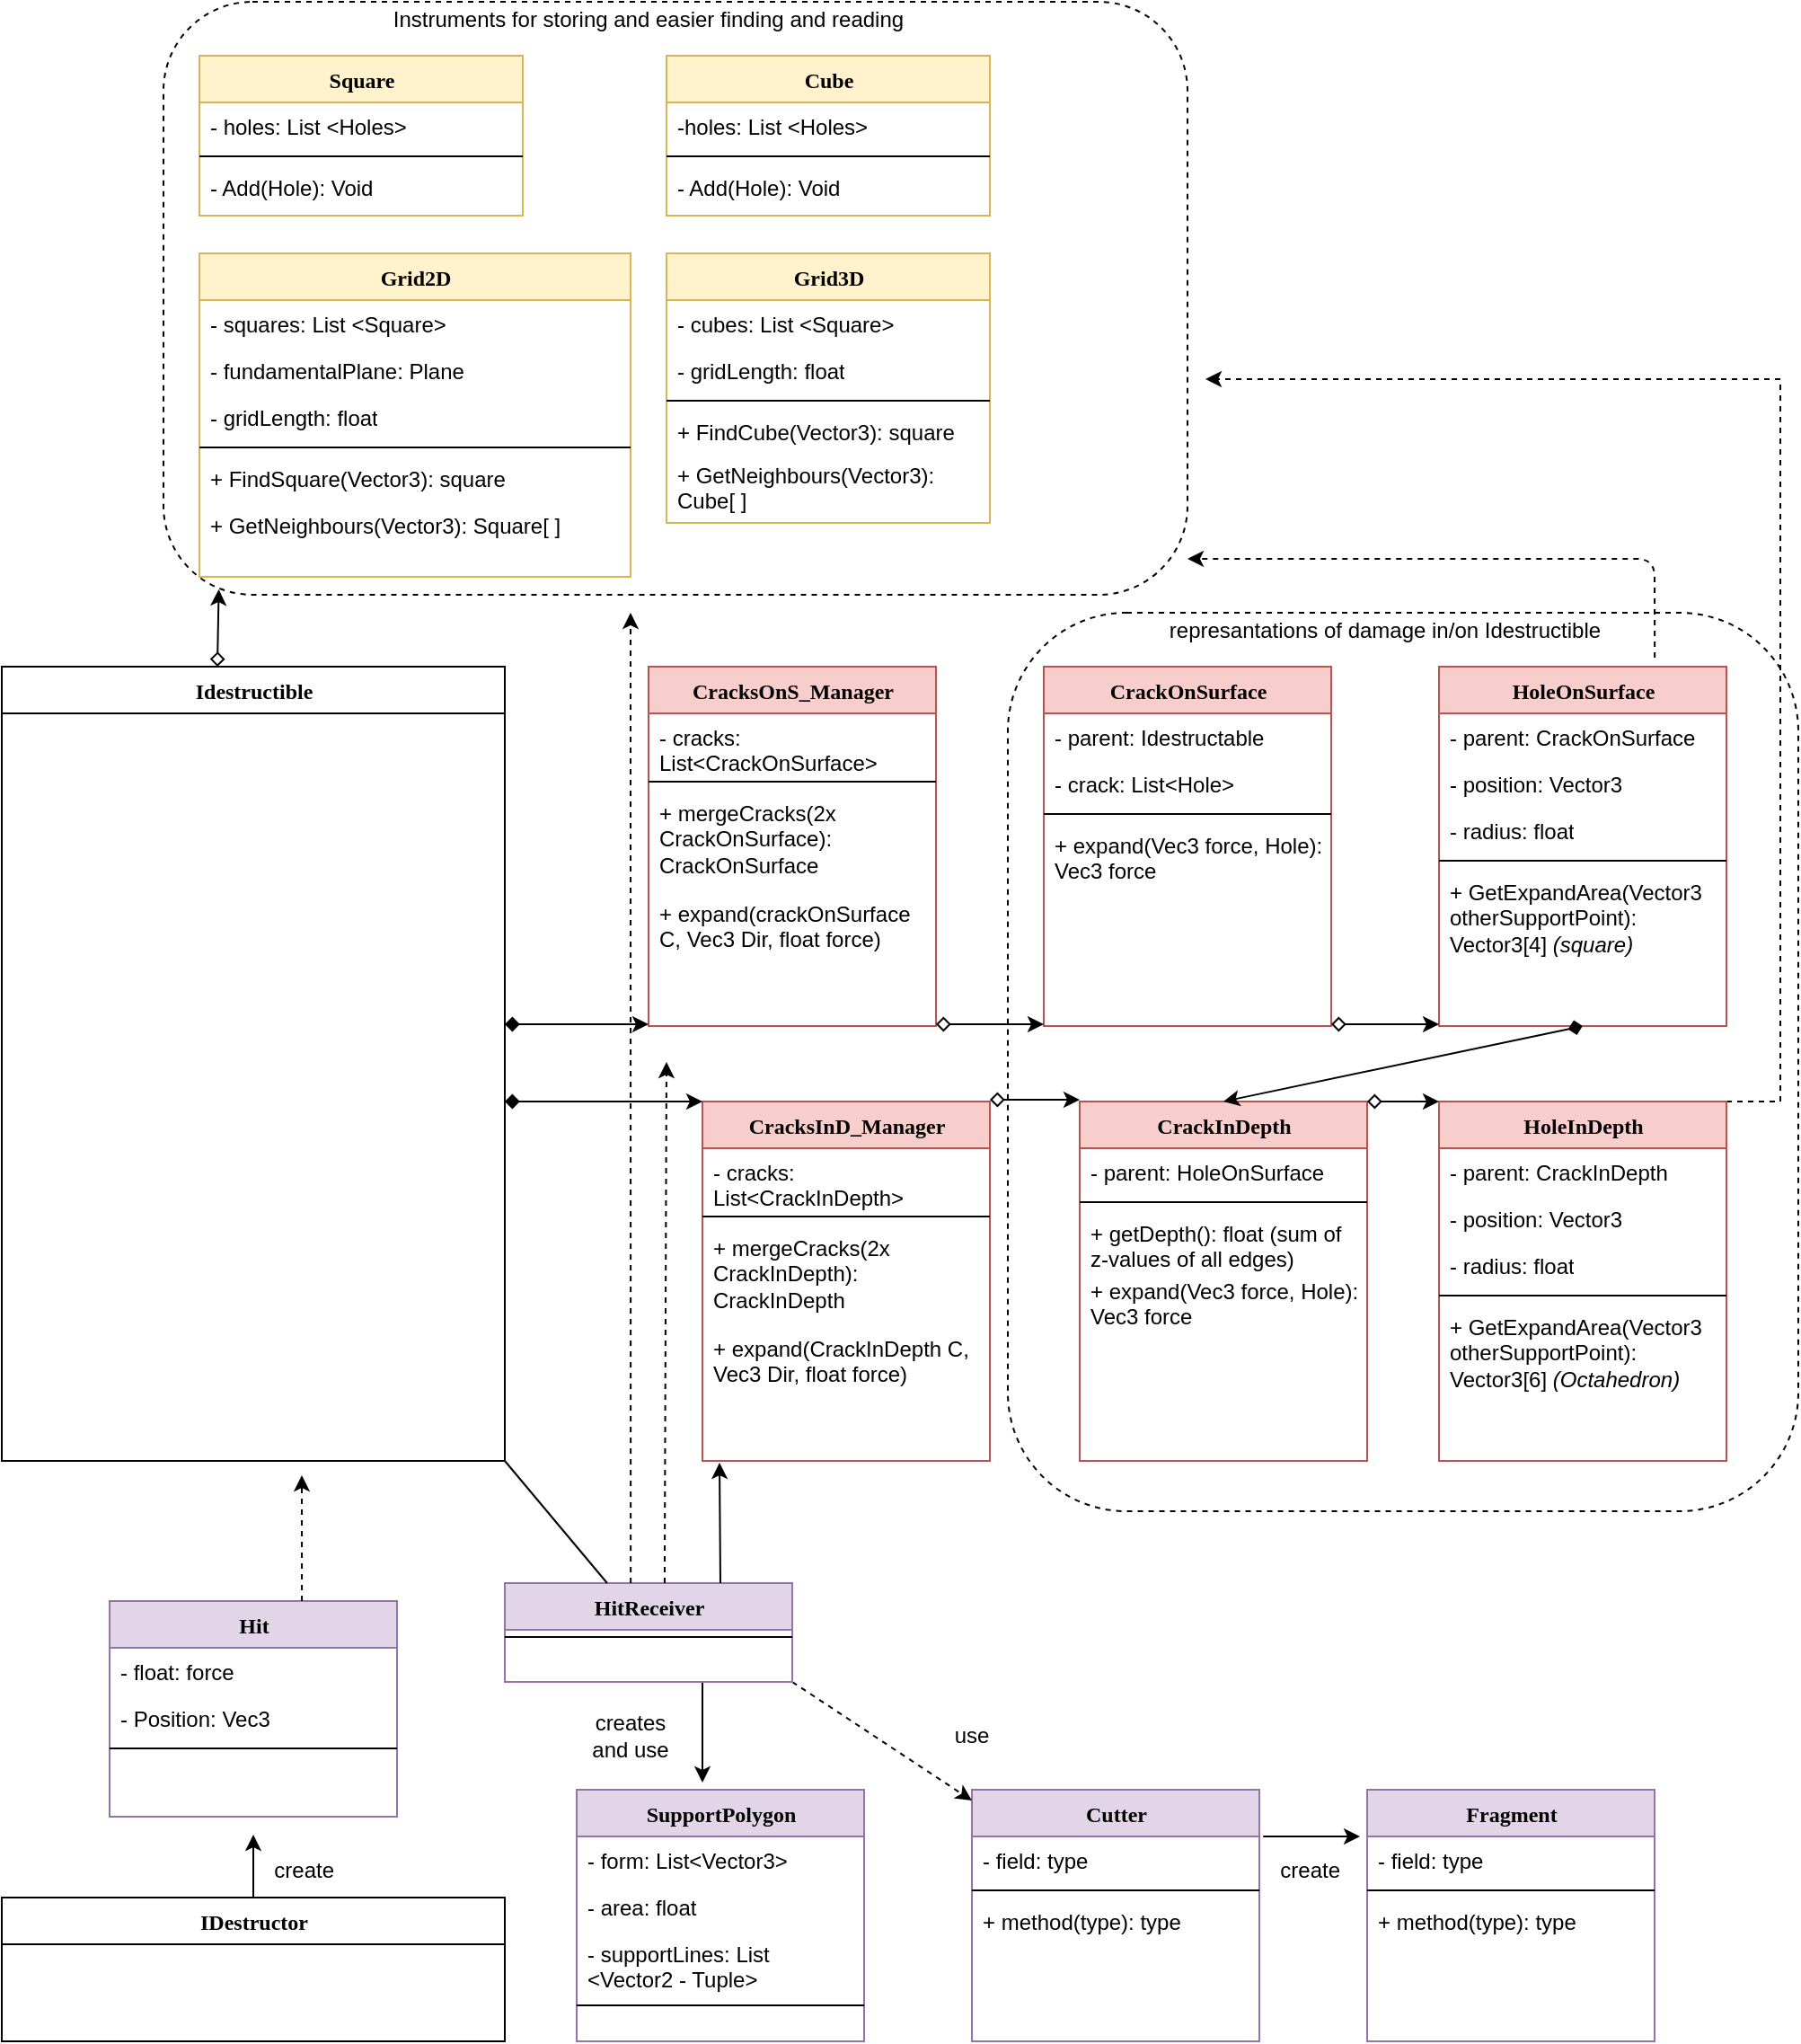 <mxfile version="14.6.13" type="device"><diagram name="Page-1" id="9f46799a-70d6-7492-0946-bef42562c5a5"><mxGraphModel dx="1422" dy="1672" grid="1" gridSize="10" guides="1" tooltips="1" connect="1" arrows="1" fold="1" page="1" pageScale="1" pageWidth="1100" pageHeight="850" background="#ffffff" math="0" shadow="0"><root><mxCell id="0"/><mxCell id="1" parent="0"/><mxCell id="78961159f06e98e8-17" value="Idestructible" style="swimlane;html=1;fontStyle=1;align=center;verticalAlign=top;childLayout=stackLayout;horizontal=1;startSize=26;horizontalStack=0;resizeParent=1;resizeLast=0;collapsible=1;marginBottom=0;swimlaneFillColor=#ffffff;rounded=0;shadow=0;comic=0;labelBackgroundColor=none;strokeWidth=1;fillColor=none;fontFamily=Verdana;fontSize=12" parent="1" vertex="1"><mxGeometry x="80" y="120" width="280" height="442" as="geometry"/></mxCell><mxCell id="78961159f06e98e8-30" value="CrackOnSurface" style="swimlane;html=1;fontStyle=1;align=center;verticalAlign=top;childLayout=stackLayout;horizontal=1;startSize=26;horizontalStack=0;resizeParent=1;resizeLast=0;collapsible=1;marginBottom=0;swimlaneFillColor=#ffffff;rounded=0;shadow=0;comic=0;labelBackgroundColor=none;strokeWidth=1;fillColor=#f8cecc;fontFamily=Verdana;fontSize=12;strokeColor=#b85450;" parent="1" vertex="1"><mxGeometry x="660" y="120" width="160" height="200" as="geometry"/></mxCell><mxCell id="78961159f06e98e8-31" value="- parent: Idestructable" style="text;html=1;strokeColor=none;fillColor=none;align=left;verticalAlign=top;spacingLeft=4;spacingRight=4;whiteSpace=wrap;overflow=hidden;rotatable=0;points=[[0,0.5],[1,0.5]];portConstraint=eastwest;" parent="78961159f06e98e8-30" vertex="1"><mxGeometry y="26" width="160" height="26" as="geometry"/></mxCell><mxCell id="78961159f06e98e8-32" value="- crack: List&amp;lt;Hole&amp;gt;" style="text;html=1;strokeColor=none;fillColor=none;align=left;verticalAlign=top;spacingLeft=4;spacingRight=4;whiteSpace=wrap;overflow=hidden;rotatable=0;points=[[0,0.5],[1,0.5]];portConstraint=eastwest;" parent="78961159f06e98e8-30" vertex="1"><mxGeometry y="52" width="160" height="26" as="geometry"/></mxCell><mxCell id="78961159f06e98e8-38" value="" style="line;html=1;strokeWidth=1;fillColor=none;align=left;verticalAlign=middle;spacingTop=-1;spacingLeft=3;spacingRight=3;rotatable=0;labelPosition=right;points=[];portConstraint=eastwest;" parent="78961159f06e98e8-30" vertex="1"><mxGeometry y="78" width="160" height="8" as="geometry"/></mxCell><mxCell id="78961159f06e98e8-39" value="&lt;div&gt;+ expand(Vec3 force, Hole): &lt;br&gt;&lt;/div&gt;&lt;div&gt;Vec3 force&lt;/div&gt;" style="text;html=1;strokeColor=none;fillColor=none;align=left;verticalAlign=top;spacingLeft=4;spacingRight=4;whiteSpace=wrap;overflow=hidden;rotatable=0;points=[[0,0.5],[1,0.5]];portConstraint=eastwest;" parent="78961159f06e98e8-30" vertex="1"><mxGeometry y="86" width="160" height="40" as="geometry"/></mxCell><mxCell id="78961159f06e98e8-43" value="HoleOnSurface" style="swimlane;html=1;fontStyle=1;align=center;verticalAlign=top;childLayout=stackLayout;horizontal=1;startSize=26;horizontalStack=0;resizeParent=1;resizeLast=0;collapsible=1;marginBottom=0;swimlaneFillColor=#ffffff;rounded=0;shadow=0;comic=0;labelBackgroundColor=none;strokeWidth=1;fillColor=#f8cecc;fontFamily=Verdana;fontSize=12;strokeColor=#b85450;" parent="1" vertex="1"><mxGeometry x="880" y="120" width="160" height="200" as="geometry"/></mxCell><mxCell id="oGWuJyomSNoIkDx-UlUw-8" value="- parent: CrackOnSurface" style="text;html=1;strokeColor=none;fillColor=none;align=left;verticalAlign=top;spacingLeft=4;spacingRight=4;whiteSpace=wrap;overflow=hidden;rotatable=0;points=[[0,0.5],[1,0.5]];portConstraint=eastwest;" parent="78961159f06e98e8-43" vertex="1"><mxGeometry y="26" width="160" height="26" as="geometry"/></mxCell><mxCell id="78961159f06e98e8-49" value="- position: Vector3" style="text;html=1;strokeColor=none;fillColor=none;align=left;verticalAlign=top;spacingLeft=4;spacingRight=4;whiteSpace=wrap;overflow=hidden;rotatable=0;points=[[0,0.5],[1,0.5]];portConstraint=eastwest;" parent="78961159f06e98e8-43" vertex="1"><mxGeometry y="52" width="160" height="26" as="geometry"/></mxCell><mxCell id="78961159f06e98e8-50" value="- radius: float" style="text;html=1;strokeColor=none;fillColor=none;align=left;verticalAlign=top;spacingLeft=4;spacingRight=4;whiteSpace=wrap;overflow=hidden;rotatable=0;points=[[0,0.5],[1,0.5]];portConstraint=eastwest;" parent="78961159f06e98e8-43" vertex="1"><mxGeometry y="78" width="160" height="26" as="geometry"/></mxCell><mxCell id="78961159f06e98e8-51" value="" style="line;html=1;strokeWidth=1;fillColor=none;align=left;verticalAlign=middle;spacingTop=-1;spacingLeft=3;spacingRight=3;rotatable=0;labelPosition=right;points=[];portConstraint=eastwest;" parent="78961159f06e98e8-43" vertex="1"><mxGeometry y="104" width="160" height="8" as="geometry"/></mxCell><mxCell id="78961159f06e98e8-52" value="+ GetExpandArea(Vector3 otherSupportPoint): Vector3[4] &lt;i&gt;(square)&lt;/i&gt;" style="text;html=1;strokeColor=none;fillColor=none;align=left;verticalAlign=top;spacingLeft=4;spacingRight=4;whiteSpace=wrap;overflow=hidden;rotatable=0;points=[[0,0.5],[1,0.5]];portConstraint=eastwest;" parent="78961159f06e98e8-43" vertex="1"><mxGeometry y="112" width="160" height="52" as="geometry"/></mxCell><mxCell id="78961159f06e98e8-56" value="IDestructor" style="swimlane;html=1;fontStyle=1;align=center;verticalAlign=top;childLayout=stackLayout;horizontal=1;startSize=26;horizontalStack=0;resizeParent=1;resizeLast=0;collapsible=1;marginBottom=0;swimlaneFillColor=#ffffff;rounded=0;shadow=0;comic=0;labelBackgroundColor=none;strokeWidth=1;fillColor=none;fontFamily=Verdana;fontSize=12" parent="1" vertex="1"><mxGeometry x="80" y="805" width="280" height="80" as="geometry"/></mxCell><mxCell id="78961159f06e98e8-69" value="CrackInDepth" style="swimlane;html=1;fontStyle=1;align=center;verticalAlign=top;childLayout=stackLayout;horizontal=1;startSize=26;horizontalStack=0;resizeParent=1;resizeLast=0;collapsible=1;marginBottom=0;swimlaneFillColor=#ffffff;rounded=0;shadow=0;comic=0;labelBackgroundColor=none;strokeWidth=1;fillColor=#f8cecc;fontFamily=Verdana;fontSize=12;strokeColor=#b85450;" parent="1" vertex="1"><mxGeometry x="680" y="362" width="160" height="200" as="geometry"/></mxCell><mxCell id="78961159f06e98e8-70" value="- parent: HoleOnSurface" style="text;html=1;strokeColor=none;fillColor=none;align=left;verticalAlign=top;spacingLeft=4;spacingRight=4;whiteSpace=wrap;overflow=hidden;rotatable=0;points=[[0,0.5],[1,0.5]];portConstraint=eastwest;" parent="78961159f06e98e8-69" vertex="1"><mxGeometry y="26" width="160" height="26" as="geometry"/></mxCell><mxCell id="78961159f06e98e8-77" value="" style="line;html=1;strokeWidth=1;fillColor=none;align=left;verticalAlign=middle;spacingTop=-1;spacingLeft=3;spacingRight=3;rotatable=0;labelPosition=right;points=[];portConstraint=eastwest;" parent="78961159f06e98e8-69" vertex="1"><mxGeometry y="52" width="160" height="8" as="geometry"/></mxCell><mxCell id="gMckMc0thLm8B-puKEMD-16" value="+ getDepth(): float (sum of z-values of all edges)" style="text;html=1;strokeColor=none;fillColor=none;align=left;verticalAlign=top;spacingLeft=4;spacingRight=4;whiteSpace=wrap;overflow=hidden;rotatable=0;points=[[0,0.5],[1,0.5]];portConstraint=eastwest;" parent="78961159f06e98e8-69" vertex="1"><mxGeometry y="60" width="160" height="32" as="geometry"/></mxCell><mxCell id="aGcs-ARHDsuznuBugYj_-4" value="&lt;div&gt;+ expand(Vec3 force, Hole): &lt;br&gt;&lt;/div&gt;&lt;div&gt;Vec3 force&lt;/div&gt;" style="text;html=1;strokeColor=none;fillColor=none;align=left;verticalAlign=top;spacingLeft=4;spacingRight=4;whiteSpace=wrap;overflow=hidden;rotatable=0;points=[[0,0.5],[1,0.5]];portConstraint=eastwest;" vertex="1" parent="78961159f06e98e8-69"><mxGeometry y="92" width="160" height="40" as="geometry"/></mxCell><mxCell id="78961159f06e98e8-82" value="Square" style="swimlane;html=1;fontStyle=1;align=center;verticalAlign=top;childLayout=stackLayout;horizontal=1;startSize=26;horizontalStack=0;resizeParent=1;resizeLast=0;collapsible=1;marginBottom=0;swimlaneFillColor=#ffffff;rounded=0;shadow=0;comic=0;labelBackgroundColor=none;strokeWidth=1;fillColor=#fff2cc;fontFamily=Verdana;fontSize=12;strokeColor=#d6b656;" parent="1" vertex="1"><mxGeometry x="190" y="-220" width="180" height="89" as="geometry"/></mxCell><mxCell id="78961159f06e98e8-83" value="- holes: List &amp;lt;Holes&amp;gt;" style="text;html=1;strokeColor=none;fillColor=none;align=left;verticalAlign=top;spacingLeft=4;spacingRight=4;whiteSpace=wrap;overflow=hidden;rotatable=0;points=[[0,0.5],[1,0.5]];portConstraint=eastwest;" parent="78961159f06e98e8-82" vertex="1"><mxGeometry y="26" width="180" height="26" as="geometry"/></mxCell><mxCell id="78961159f06e98e8-90" value="" style="line;html=1;strokeWidth=1;fillColor=none;align=left;verticalAlign=middle;spacingTop=-1;spacingLeft=3;spacingRight=3;rotatable=0;labelPosition=right;points=[];portConstraint=eastwest;" parent="78961159f06e98e8-82" vertex="1"><mxGeometry y="52" width="180" height="8" as="geometry"/></mxCell><mxCell id="78961159f06e98e8-91" value="- Add(Hole): Void" style="text;html=1;strokeColor=none;fillColor=none;align=left;verticalAlign=top;spacingLeft=4;spacingRight=4;whiteSpace=wrap;overflow=hidden;rotatable=0;points=[[0,0.5],[1,0.5]];portConstraint=eastwest;" parent="78961159f06e98e8-82" vertex="1"><mxGeometry y="60" width="180" height="26" as="geometry"/></mxCell><mxCell id="78961159f06e98e8-108" value="Fragment " style="swimlane;html=1;fontStyle=1;align=center;verticalAlign=top;childLayout=stackLayout;horizontal=1;startSize=26;horizontalStack=0;resizeParent=1;resizeLast=0;collapsible=1;marginBottom=0;swimlaneFillColor=#ffffff;rounded=0;shadow=0;comic=0;labelBackgroundColor=none;strokeWidth=1;fillColor=#e1d5e7;fontFamily=Verdana;fontSize=12;strokeColor=#9673a6;" parent="1" vertex="1"><mxGeometry x="840" y="745" width="160" height="140" as="geometry"/></mxCell><mxCell id="78961159f06e98e8-109" value="- field: type" style="text;html=1;strokeColor=none;fillColor=none;align=left;verticalAlign=top;spacingLeft=4;spacingRight=4;whiteSpace=wrap;overflow=hidden;rotatable=0;points=[[0,0.5],[1,0.5]];portConstraint=eastwest;" parent="78961159f06e98e8-108" vertex="1"><mxGeometry y="26" width="160" height="26" as="geometry"/></mxCell><mxCell id="78961159f06e98e8-116" value="" style="line;html=1;strokeWidth=1;fillColor=none;align=left;verticalAlign=middle;spacingTop=-1;spacingLeft=3;spacingRight=3;rotatable=0;labelPosition=right;points=[];portConstraint=eastwest;" parent="78961159f06e98e8-108" vertex="1"><mxGeometry y="52" width="160" height="8" as="geometry"/></mxCell><mxCell id="FCiS4-uJsRQWY3Actarr-7" value="+ method(type): type" style="text;html=1;strokeColor=none;fillColor=none;align=left;verticalAlign=top;spacingLeft=4;spacingRight=4;whiteSpace=wrap;overflow=hidden;rotatable=0;points=[[0,0.5],[1,0.5]];portConstraint=eastwest;" parent="78961159f06e98e8-108" vertex="1"><mxGeometry y="60" width="160" height="26" as="geometry"/></mxCell><mxCell id="oGWuJyomSNoIkDx-UlUw-17" value="Cutter" style="swimlane;html=1;fontStyle=1;align=center;verticalAlign=top;childLayout=stackLayout;horizontal=1;startSize=26;horizontalStack=0;resizeParent=1;resizeLast=0;collapsible=1;marginBottom=0;swimlaneFillColor=#ffffff;rounded=0;shadow=0;comic=0;labelBackgroundColor=none;strokeWidth=1;fillColor=#e1d5e7;fontFamily=Verdana;fontSize=12;strokeColor=#9673a6;" parent="1" vertex="1"><mxGeometry x="620" y="745" width="160" height="140" as="geometry"/></mxCell><mxCell id="oGWuJyomSNoIkDx-UlUw-18" value="- field: type" style="text;html=1;strokeColor=none;fillColor=none;align=left;verticalAlign=top;spacingLeft=4;spacingRight=4;whiteSpace=wrap;overflow=hidden;rotatable=0;points=[[0,0.5],[1,0.5]];portConstraint=eastwest;" parent="oGWuJyomSNoIkDx-UlUw-17" vertex="1"><mxGeometry y="26" width="160" height="26" as="geometry"/></mxCell><mxCell id="oGWuJyomSNoIkDx-UlUw-25" value="" style="line;html=1;strokeWidth=1;fillColor=none;align=left;verticalAlign=middle;spacingTop=-1;spacingLeft=3;spacingRight=3;rotatable=0;labelPosition=right;points=[];portConstraint=eastwest;" parent="oGWuJyomSNoIkDx-UlUw-17" vertex="1"><mxGeometry y="52" width="160" height="8" as="geometry"/></mxCell><mxCell id="oGWuJyomSNoIkDx-UlUw-26" value="+ method(type): type" style="text;html=1;strokeColor=none;fillColor=none;align=left;verticalAlign=top;spacingLeft=4;spacingRight=4;whiteSpace=wrap;overflow=hidden;rotatable=0;points=[[0,0.5],[1,0.5]];portConstraint=eastwest;" parent="oGWuJyomSNoIkDx-UlUw-17" vertex="1"><mxGeometry y="60" width="160" height="26" as="geometry"/></mxCell><mxCell id="oGWuJyomSNoIkDx-UlUw-28" value="CracksInD_Manager" style="swimlane;html=1;fontStyle=1;align=center;verticalAlign=top;childLayout=stackLayout;horizontal=1;startSize=26;horizontalStack=0;resizeParent=1;resizeLast=0;collapsible=1;marginBottom=0;swimlaneFillColor=#ffffff;rounded=0;shadow=0;comic=0;labelBackgroundColor=none;strokeWidth=1;fillColor=#f8cecc;fontFamily=Verdana;fontSize=12;strokeColor=#b85450;" parent="1" vertex="1"><mxGeometry x="470" y="362" width="160" height="200" as="geometry"/></mxCell><mxCell id="FCiS4-uJsRQWY3Actarr-3" value="- cracks: List&amp;lt;CrackInDepth&amp;gt;" style="text;html=1;strokeColor=none;fillColor=none;align=left;verticalAlign=top;spacingLeft=4;spacingRight=4;whiteSpace=wrap;overflow=hidden;rotatable=0;points=[[0,0.5],[1,0.5]];portConstraint=eastwest;" parent="oGWuJyomSNoIkDx-UlUw-28" vertex="1"><mxGeometry y="26" width="160" height="34" as="geometry"/></mxCell><mxCell id="oGWuJyomSNoIkDx-UlUw-36" value="" style="line;html=1;strokeWidth=1;fillColor=none;align=left;verticalAlign=middle;spacingTop=-1;spacingLeft=3;spacingRight=3;rotatable=0;labelPosition=right;points=[];portConstraint=eastwest;" parent="oGWuJyomSNoIkDx-UlUw-28" vertex="1"><mxGeometry y="60" width="160" height="8" as="geometry"/></mxCell><mxCell id="FCiS4-uJsRQWY3Actarr-4" value="+ mergeCracks(2x CrackInDepth): CrackInDepth" style="text;html=1;strokeColor=none;fillColor=none;align=left;verticalAlign=top;spacingLeft=4;spacingRight=4;whiteSpace=wrap;overflow=hidden;rotatable=0;points=[[0,0.5],[1,0.5]];portConstraint=eastwest;" parent="oGWuJyomSNoIkDx-UlUw-28" vertex="1"><mxGeometry y="68" width="160" height="56" as="geometry"/></mxCell><mxCell id="aGcs-ARHDsuznuBugYj_-2" value="+ expand(CrackInDepth C, Vec3 Dir, float force)" style="text;html=1;strokeColor=none;fillColor=none;align=left;verticalAlign=top;spacingLeft=4;spacingRight=4;whiteSpace=wrap;overflow=hidden;rotatable=0;points=[[0,0.5],[1,0.5]];portConstraint=eastwest;" vertex="1" parent="oGWuJyomSNoIkDx-UlUw-28"><mxGeometry y="124" width="160" height="56" as="geometry"/></mxCell><mxCell id="oGWuJyomSNoIkDx-UlUw-43" value="Grid2D" style="swimlane;html=1;fontStyle=1;align=center;verticalAlign=top;childLayout=stackLayout;horizontal=1;startSize=26;horizontalStack=0;resizeParent=1;resizeLast=0;collapsible=1;marginBottom=0;swimlaneFillColor=#ffffff;rounded=0;shadow=0;comic=0;labelBackgroundColor=none;strokeWidth=1;fillColor=#fff2cc;fontFamily=Verdana;fontSize=12;strokeColor=#d6b656;" parent="1" vertex="1"><mxGeometry x="190" y="-110" width="240" height="180" as="geometry"/></mxCell><mxCell id="oGWuJyomSNoIkDx-UlUw-44" value="- squares: List &amp;lt;Square&amp;gt;" style="text;html=1;strokeColor=none;fillColor=none;align=left;verticalAlign=top;spacingLeft=4;spacingRight=4;whiteSpace=wrap;overflow=hidden;rotatable=0;points=[[0,0.5],[1,0.5]];portConstraint=eastwest;" parent="oGWuJyomSNoIkDx-UlUw-43" vertex="1"><mxGeometry y="26" width="240" height="26" as="geometry"/></mxCell><mxCell id="oGWuJyomSNoIkDx-UlUw-45" value="&lt;div&gt;- fundamentalPlane:&amp;nbsp;Plane&lt;/div&gt;" style="text;html=1;strokeColor=none;fillColor=none;align=left;verticalAlign=top;spacingLeft=4;spacingRight=4;whiteSpace=wrap;overflow=hidden;rotatable=0;points=[[0,0.5],[1,0.5]];portConstraint=eastwest;" parent="oGWuJyomSNoIkDx-UlUw-43" vertex="1"><mxGeometry y="52" width="240" height="26" as="geometry"/></mxCell><mxCell id="oGWuJyomSNoIkDx-UlUw-77" value="&lt;div&gt;- gridLength: float&lt;br&gt;&lt;/div&gt;" style="text;html=1;strokeColor=none;fillColor=none;align=left;verticalAlign=top;spacingLeft=4;spacingRight=4;whiteSpace=wrap;overflow=hidden;rotatable=0;points=[[0,0.5],[1,0.5]];portConstraint=eastwest;" parent="oGWuJyomSNoIkDx-UlUw-43" vertex="1"><mxGeometry y="78" width="240" height="26" as="geometry"/></mxCell><mxCell id="oGWuJyomSNoIkDx-UlUw-51" value="" style="line;html=1;strokeWidth=1;fillColor=none;align=left;verticalAlign=middle;spacingTop=-1;spacingLeft=3;spacingRight=3;rotatable=0;labelPosition=right;points=[];portConstraint=eastwest;" parent="oGWuJyomSNoIkDx-UlUw-43" vertex="1"><mxGeometry y="104" width="240" height="8" as="geometry"/></mxCell><mxCell id="oGWuJyomSNoIkDx-UlUw-52" value="+ FindSquare(Vector3): square" style="text;html=1;strokeColor=none;fillColor=none;align=left;verticalAlign=top;spacingLeft=4;spacingRight=4;whiteSpace=wrap;overflow=hidden;rotatable=0;points=[[0,0.5],[1,0.5]];portConstraint=eastwest;" parent="oGWuJyomSNoIkDx-UlUw-43" vertex="1"><mxGeometry y="112" width="240" height="26" as="geometry"/></mxCell><mxCell id="oGWuJyomSNoIkDx-UlUw-88" value="+ GetNeighbours(Vector3): Square[ ]" style="text;html=1;strokeColor=none;fillColor=none;align=left;verticalAlign=top;spacingLeft=4;spacingRight=4;whiteSpace=wrap;overflow=hidden;rotatable=0;points=[[0,0.5],[1,0.5]];portConstraint=eastwest;" parent="oGWuJyomSNoIkDx-UlUw-43" vertex="1"><mxGeometry y="138" width="240" height="32" as="geometry"/></mxCell><mxCell id="oGWuJyomSNoIkDx-UlUw-54" value="CracksOnS_Manager" style="swimlane;html=1;fontStyle=1;align=center;verticalAlign=top;childLayout=stackLayout;horizontal=1;startSize=26;horizontalStack=0;resizeParent=1;resizeLast=0;collapsible=1;marginBottom=0;swimlaneFillColor=#ffffff;rounded=0;shadow=0;comic=0;labelBackgroundColor=none;strokeWidth=1;fillColor=#f8cecc;fontFamily=Verdana;fontSize=12;strokeColor=#b85450;" parent="1" vertex="1"><mxGeometry x="440" y="120" width="160" height="200" as="geometry"/></mxCell><mxCell id="oGWuJyomSNoIkDx-UlUw-55" value="- cracks: List&amp;lt;CrackOnSurface&amp;gt;" style="text;html=1;strokeColor=none;fillColor=none;align=left;verticalAlign=top;spacingLeft=4;spacingRight=4;whiteSpace=wrap;overflow=hidden;rotatable=0;points=[[0,0.5],[1,0.5]];portConstraint=eastwest;" parent="oGWuJyomSNoIkDx-UlUw-54" vertex="1"><mxGeometry y="26" width="160" height="34" as="geometry"/></mxCell><mxCell id="oGWuJyomSNoIkDx-UlUw-62" value="" style="line;html=1;strokeWidth=1;fillColor=none;align=left;verticalAlign=middle;spacingTop=-1;spacingLeft=3;spacingRight=3;rotatable=0;labelPosition=right;points=[];portConstraint=eastwest;" parent="oGWuJyomSNoIkDx-UlUw-54" vertex="1"><mxGeometry y="60" width="160" height="8" as="geometry"/></mxCell><mxCell id="oGWuJyomSNoIkDx-UlUw-63" value="+ mergeCracks(2x CrackOnSurface): CrackOnSurface" style="text;html=1;strokeColor=none;fillColor=none;align=left;verticalAlign=top;spacingLeft=4;spacingRight=4;whiteSpace=wrap;overflow=hidden;rotatable=0;points=[[0,0.5],[1,0.5]];portConstraint=eastwest;" parent="oGWuJyomSNoIkDx-UlUw-54" vertex="1"><mxGeometry y="68" width="160" height="56" as="geometry"/></mxCell><mxCell id="aGcs-ARHDsuznuBugYj_-3" value="+ expand(crackOnSurface C, Vec3 Dir, float force)" style="text;html=1;strokeColor=none;fillColor=none;align=left;verticalAlign=top;spacingLeft=4;spacingRight=4;whiteSpace=wrap;overflow=hidden;rotatable=0;points=[[0,0.5],[1,0.5]];portConstraint=eastwest;" vertex="1" parent="oGWuJyomSNoIkDx-UlUw-54"><mxGeometry y="124" width="160" height="56" as="geometry"/></mxCell><mxCell id="oGWuJyomSNoIkDx-UlUw-78" value="Cube" style="swimlane;html=1;fontStyle=1;align=center;verticalAlign=top;childLayout=stackLayout;horizontal=1;startSize=26;horizontalStack=0;resizeParent=1;resizeLast=0;collapsible=1;marginBottom=0;swimlaneFillColor=#ffffff;rounded=0;shadow=0;comic=0;labelBackgroundColor=none;strokeWidth=1;fillColor=#fff2cc;fontFamily=Verdana;fontSize=12;strokeColor=#d6b656;" parent="1" vertex="1"><mxGeometry x="450" y="-220" width="180" height="89" as="geometry"/></mxCell><mxCell id="oGWuJyomSNoIkDx-UlUw-79" value="-holes: List &amp;lt;Holes&amp;gt;" style="text;html=1;strokeColor=none;fillColor=none;align=left;verticalAlign=top;spacingLeft=4;spacingRight=4;whiteSpace=wrap;overflow=hidden;rotatable=0;points=[[0,0.5],[1,0.5]];portConstraint=eastwest;" parent="oGWuJyomSNoIkDx-UlUw-78" vertex="1"><mxGeometry y="26" width="180" height="26" as="geometry"/></mxCell><mxCell id="oGWuJyomSNoIkDx-UlUw-80" value="" style="line;html=1;strokeWidth=1;fillColor=none;align=left;verticalAlign=middle;spacingTop=-1;spacingLeft=3;spacingRight=3;rotatable=0;labelPosition=right;points=[];portConstraint=eastwest;" parent="oGWuJyomSNoIkDx-UlUw-78" vertex="1"><mxGeometry y="52" width="180" height="8" as="geometry"/></mxCell><mxCell id="oGWuJyomSNoIkDx-UlUw-81" value="- Add(Hole): Void" style="text;html=1;strokeColor=none;fillColor=none;align=left;verticalAlign=top;spacingLeft=4;spacingRight=4;whiteSpace=wrap;overflow=hidden;rotatable=0;points=[[0,0.5],[1,0.5]];portConstraint=eastwest;" parent="oGWuJyomSNoIkDx-UlUw-78" vertex="1"><mxGeometry y="60" width="180" height="26" as="geometry"/></mxCell><mxCell id="oGWuJyomSNoIkDx-UlUw-82" value="Grid3D" style="swimlane;html=1;fontStyle=1;align=center;verticalAlign=top;childLayout=stackLayout;horizontal=1;startSize=26;horizontalStack=0;resizeParent=1;resizeLast=0;collapsible=1;marginBottom=0;swimlaneFillColor=#ffffff;rounded=0;shadow=0;comic=0;labelBackgroundColor=none;strokeWidth=1;fillColor=#fff2cc;fontFamily=Verdana;fontSize=12;strokeColor=#d6b656;" parent="1" vertex="1"><mxGeometry x="450" y="-110" width="180" height="150" as="geometry"/></mxCell><mxCell id="oGWuJyomSNoIkDx-UlUw-83" value="- cubes: List &amp;lt;Square&amp;gt;" style="text;html=1;strokeColor=none;fillColor=none;align=left;verticalAlign=top;spacingLeft=4;spacingRight=4;whiteSpace=wrap;overflow=hidden;rotatable=0;points=[[0,0.5],[1,0.5]];portConstraint=eastwest;" parent="oGWuJyomSNoIkDx-UlUw-82" vertex="1"><mxGeometry y="26" width="180" height="26" as="geometry"/></mxCell><mxCell id="oGWuJyomSNoIkDx-UlUw-85" value="&lt;div&gt;- gridLength: float&lt;br&gt;&lt;/div&gt;" style="text;html=1;strokeColor=none;fillColor=none;align=left;verticalAlign=top;spacingLeft=4;spacingRight=4;whiteSpace=wrap;overflow=hidden;rotatable=0;points=[[0,0.5],[1,0.5]];portConstraint=eastwest;" parent="oGWuJyomSNoIkDx-UlUw-82" vertex="1"><mxGeometry y="52" width="180" height="26" as="geometry"/></mxCell><mxCell id="oGWuJyomSNoIkDx-UlUw-86" value="" style="line;html=1;strokeWidth=1;fillColor=none;align=left;verticalAlign=middle;spacingTop=-1;spacingLeft=3;spacingRight=3;rotatable=0;labelPosition=right;points=[];portConstraint=eastwest;" parent="oGWuJyomSNoIkDx-UlUw-82" vertex="1"><mxGeometry y="78" width="180" height="8" as="geometry"/></mxCell><mxCell id="oGWuJyomSNoIkDx-UlUw-87" value="+ FindCube(Vector3): square" style="text;html=1;strokeColor=none;fillColor=none;align=left;verticalAlign=top;spacingLeft=4;spacingRight=4;whiteSpace=wrap;overflow=hidden;rotatable=0;points=[[0,0.5],[1,0.5]];portConstraint=eastwest;" parent="oGWuJyomSNoIkDx-UlUw-82" vertex="1"><mxGeometry y="86" width="180" height="24" as="geometry"/></mxCell><mxCell id="oGWuJyomSNoIkDx-UlUw-89" value="+ GetNeighbours(Vector3): Cube[ ]" style="text;html=1;strokeColor=none;fillColor=none;align=left;verticalAlign=top;spacingLeft=4;spacingRight=4;whiteSpace=wrap;overflow=hidden;rotatable=0;points=[[0,0.5],[1,0.5]];portConstraint=eastwest;" parent="oGWuJyomSNoIkDx-UlUw-82" vertex="1"><mxGeometry y="110" width="180" height="40" as="geometry"/></mxCell><mxCell id="oGWuJyomSNoIkDx-UlUw-95" value="SupportPolygon" style="swimlane;html=1;fontStyle=1;align=center;verticalAlign=top;childLayout=stackLayout;horizontal=1;startSize=26;horizontalStack=0;resizeParent=1;resizeLast=0;collapsible=1;marginBottom=0;swimlaneFillColor=#ffffff;rounded=0;shadow=0;comic=0;labelBackgroundColor=none;strokeWidth=1;fillColor=#e1d5e7;fontFamily=Verdana;fontSize=12;strokeColor=#9673a6;" parent="1" vertex="1"><mxGeometry x="400" y="745" width="160" height="140" as="geometry"/></mxCell><mxCell id="oGWuJyomSNoIkDx-UlUw-96" value="- form: List&amp;lt;Vector3&amp;gt;" style="text;html=1;strokeColor=none;fillColor=none;align=left;verticalAlign=top;spacingLeft=4;spacingRight=4;whiteSpace=wrap;overflow=hidden;rotatable=0;points=[[0,0.5],[1,0.5]];portConstraint=eastwest;" parent="oGWuJyomSNoIkDx-UlUw-95" vertex="1"><mxGeometry y="26" width="160" height="26" as="geometry"/></mxCell><mxCell id="FCiS4-uJsRQWY3Actarr-1" value="- area: float" style="text;html=1;strokeColor=none;fillColor=none;align=left;verticalAlign=top;spacingLeft=4;spacingRight=4;whiteSpace=wrap;overflow=hidden;rotatable=0;points=[[0,0.5],[1,0.5]];portConstraint=eastwest;" parent="oGWuJyomSNoIkDx-UlUw-95" vertex="1"><mxGeometry y="52" width="160" height="26" as="geometry"/></mxCell><mxCell id="oGWuJyomSNoIkDx-UlUw-97" value="&lt;div&gt;- supportLines: List &amp;lt;Vector2 - Tuple&amp;gt;&lt;/div&gt;&lt;div&gt;&lt;br&gt;&lt;/div&gt;" style="text;html=1;strokeColor=none;fillColor=none;align=left;verticalAlign=top;spacingLeft=4;spacingRight=4;whiteSpace=wrap;overflow=hidden;rotatable=0;points=[[0,0.5],[1,0.5]];portConstraint=eastwest;" parent="oGWuJyomSNoIkDx-UlUw-95" vertex="1"><mxGeometry y="78" width="160" height="38" as="geometry"/></mxCell><mxCell id="oGWuJyomSNoIkDx-UlUw-98" value="" style="line;html=1;strokeWidth=1;fillColor=none;align=left;verticalAlign=middle;spacingTop=-1;spacingLeft=3;spacingRight=3;rotatable=0;labelPosition=right;points=[];portConstraint=eastwest;" parent="oGWuJyomSNoIkDx-UlUw-95" vertex="1"><mxGeometry y="116" width="160" height="8" as="geometry"/></mxCell><mxCell id="aGcs-ARHDsuznuBugYj_-47" style="edgeStyle=orthogonalEdgeStyle;rounded=0;orthogonalLoop=1;jettySize=auto;html=1;exitX=1;exitY=0;exitDx=0;exitDy=0;startArrow=none;startFill=0;dashed=1;" edge="1" parent="1" source="gMckMc0thLm8B-puKEMD-9"><mxGeometry relative="1" as="geometry"><mxPoint x="750" y="-40" as="targetPoint"/><Array as="points"><mxPoint x="1070" y="362"/><mxPoint x="1070" y="-40"/></Array></mxGeometry></mxCell><mxCell id="gMckMc0thLm8B-puKEMD-9" value="HoleInDepth" style="swimlane;html=1;fontStyle=1;align=center;verticalAlign=top;childLayout=stackLayout;horizontal=1;startSize=26;horizontalStack=0;resizeParent=1;resizeLast=0;collapsible=1;marginBottom=0;swimlaneFillColor=#ffffff;rounded=0;shadow=0;comic=0;labelBackgroundColor=none;strokeWidth=1;fillColor=#f8cecc;fontFamily=Verdana;fontSize=12;strokeColor=#b85450;" parent="1" vertex="1"><mxGeometry x="880" y="362" width="160" height="200" as="geometry"/></mxCell><mxCell id="gMckMc0thLm8B-puKEMD-10" value="- parent: CrackInDepth" style="text;html=1;strokeColor=none;fillColor=none;align=left;verticalAlign=top;spacingLeft=4;spacingRight=4;whiteSpace=wrap;overflow=hidden;rotatable=0;points=[[0,0.5],[1,0.5]];portConstraint=eastwest;" parent="gMckMc0thLm8B-puKEMD-9" vertex="1"><mxGeometry y="26" width="160" height="26" as="geometry"/></mxCell><mxCell id="gMckMc0thLm8B-puKEMD-12" value="- position: Vector3" style="text;html=1;strokeColor=none;fillColor=none;align=left;verticalAlign=top;spacingLeft=4;spacingRight=4;whiteSpace=wrap;overflow=hidden;rotatable=0;points=[[0,0.5],[1,0.5]];portConstraint=eastwest;" parent="gMckMc0thLm8B-puKEMD-9" vertex="1"><mxGeometry y="52" width="160" height="26" as="geometry"/></mxCell><mxCell id="gMckMc0thLm8B-puKEMD-13" value="- radius: float" style="text;html=1;strokeColor=none;fillColor=none;align=left;verticalAlign=top;spacingLeft=4;spacingRight=4;whiteSpace=wrap;overflow=hidden;rotatable=0;points=[[0,0.5],[1,0.5]];portConstraint=eastwest;" parent="gMckMc0thLm8B-puKEMD-9" vertex="1"><mxGeometry y="78" width="160" height="26" as="geometry"/></mxCell><mxCell id="gMckMc0thLm8B-puKEMD-14" value="" style="line;html=1;strokeWidth=1;fillColor=none;align=left;verticalAlign=middle;spacingTop=-1;spacingLeft=3;spacingRight=3;rotatable=0;labelPosition=right;points=[];portConstraint=eastwest;" parent="gMckMc0thLm8B-puKEMD-9" vertex="1"><mxGeometry y="104" width="160" height="8" as="geometry"/></mxCell><mxCell id="gMckMc0thLm8B-puKEMD-15" value="+ GetExpandArea(Vector3 otherSupportPoint): Vector3[6] &lt;i&gt;(Octahedron)&lt;/i&gt;" style="text;html=1;strokeColor=none;fillColor=none;align=left;verticalAlign=top;spacingLeft=4;spacingRight=4;whiteSpace=wrap;overflow=hidden;rotatable=0;points=[[0,0.5],[1,0.5]];portConstraint=eastwest;" parent="gMckMc0thLm8B-puKEMD-9" vertex="1"><mxGeometry y="112" width="160" height="52" as="geometry"/></mxCell><mxCell id="aGcs-ARHDsuznuBugYj_-5" value="Hit" style="swimlane;html=1;fontStyle=1;align=center;verticalAlign=top;childLayout=stackLayout;horizontal=1;startSize=26;horizontalStack=0;resizeParent=1;resizeLast=0;collapsible=1;marginBottom=0;swimlaneFillColor=#ffffff;rounded=0;shadow=0;comic=0;labelBackgroundColor=none;strokeWidth=1;fillColor=#e1d5e7;fontFamily=Verdana;fontSize=12;strokeColor=#9673a6;" vertex="1" parent="1"><mxGeometry x="140" y="640" width="160" height="120" as="geometry"/></mxCell><mxCell id="aGcs-ARHDsuznuBugYj_-6" value="- float: force" style="text;html=1;strokeColor=none;fillColor=none;align=left;verticalAlign=top;spacingLeft=4;spacingRight=4;whiteSpace=wrap;overflow=hidden;rotatable=0;points=[[0,0.5],[1,0.5]];portConstraint=eastwest;" vertex="1" parent="aGcs-ARHDsuznuBugYj_-5"><mxGeometry y="26" width="160" height="26" as="geometry"/></mxCell><mxCell id="aGcs-ARHDsuznuBugYj_-7" value="- Position: Vec3" style="text;html=1;strokeColor=none;fillColor=none;align=left;verticalAlign=top;spacingLeft=4;spacingRight=4;whiteSpace=wrap;overflow=hidden;rotatable=0;points=[[0,0.5],[1,0.5]];portConstraint=eastwest;" vertex="1" parent="aGcs-ARHDsuznuBugYj_-5"><mxGeometry y="52" width="160" height="26" as="geometry"/></mxCell><mxCell id="aGcs-ARHDsuznuBugYj_-9" value="" style="line;html=1;strokeWidth=1;fillColor=none;align=left;verticalAlign=middle;spacingTop=-1;spacingLeft=3;spacingRight=3;rotatable=0;labelPosition=right;points=[];portConstraint=eastwest;" vertex="1" parent="aGcs-ARHDsuznuBugYj_-5"><mxGeometry y="78" width="160" height="8" as="geometry"/></mxCell><mxCell id="aGcs-ARHDsuznuBugYj_-10" value="" style="endArrow=classic;html=1;exitX=0.5;exitY=0;exitDx=0;exitDy=0;" edge="1" parent="1" source="78961159f06e98e8-56"><mxGeometry width="50" height="50" relative="1" as="geometry"><mxPoint x="510" y="820" as="sourcePoint"/><mxPoint x="220" y="770" as="targetPoint"/></mxGeometry></mxCell><mxCell id="aGcs-ARHDsuznuBugYj_-11" value="create&amp;nbsp;" style="text;html=1;strokeColor=none;fillColor=none;align=center;verticalAlign=middle;whiteSpace=wrap;rounded=0;" vertex="1" parent="1"><mxGeometry x="230" y="780" width="40" height="20" as="geometry"/></mxCell><mxCell id="aGcs-ARHDsuznuBugYj_-12" value="" style="endArrow=classic;html=1;startArrow=diamond;startFill=1;entryX=0;entryY=0;entryDx=0;entryDy=0;" edge="1" parent="1" target="oGWuJyomSNoIkDx-UlUw-28"><mxGeometry width="50" height="50" relative="1" as="geometry"><mxPoint x="360" y="362" as="sourcePoint"/><mxPoint x="420" y="362" as="targetPoint"/></mxGeometry></mxCell><mxCell id="aGcs-ARHDsuznuBugYj_-13" value="" style="endArrow=classic;html=1;startArrow=diamond;startFill=1;" edge="1" parent="1"><mxGeometry width="50" height="50" relative="1" as="geometry"><mxPoint x="360" y="319" as="sourcePoint"/><mxPoint x="440" y="319" as="targetPoint"/></mxGeometry></mxCell><mxCell id="aGcs-ARHDsuznuBugYj_-15" value="" style="endArrow=classic;html=1;startArrow=diamond;startFill=0;" edge="1" parent="1"><mxGeometry width="50" height="50" relative="1" as="geometry"><mxPoint x="630" y="361" as="sourcePoint"/><mxPoint x="680" y="361" as="targetPoint"/></mxGeometry></mxCell><mxCell id="aGcs-ARHDsuznuBugYj_-16" value="" style="endArrow=classic;html=1;startArrow=diamond;startFill=0;entryX=0;entryY=0;entryDx=0;entryDy=0;" edge="1" parent="1"><mxGeometry width="50" height="50" relative="1" as="geometry"><mxPoint x="600" y="319" as="sourcePoint"/><mxPoint x="660" y="319" as="targetPoint"/></mxGeometry></mxCell><mxCell id="aGcs-ARHDsuznuBugYj_-17" value="" style="endArrow=classic;html=1;startArrow=diamond;startFill=0;entryX=0;entryY=0;entryDx=0;entryDy=0;" edge="1" parent="1"><mxGeometry width="50" height="50" relative="1" as="geometry"><mxPoint x="820" y="319" as="sourcePoint"/><mxPoint x="880" y="319" as="targetPoint"/></mxGeometry></mxCell><mxCell id="aGcs-ARHDsuznuBugYj_-18" value="" style="endArrow=classic;html=1;startArrow=diamond;startFill=0;exitX=1;exitY=0;exitDx=0;exitDy=0;" edge="1" parent="1" source="78961159f06e98e8-69"><mxGeometry width="50" height="50" relative="1" as="geometry"><mxPoint x="850" y="362" as="sourcePoint"/><mxPoint x="880" y="362" as="targetPoint"/></mxGeometry></mxCell><mxCell id="aGcs-ARHDsuznuBugYj_-23" value="" style="endArrow=classic;html=1;startArrow=diamond;startFill=1;entryX=0.5;entryY=0;entryDx=0;entryDy=0;" edge="1" parent="1" target="78961159f06e98e8-69"><mxGeometry width="50" height="50" relative="1" as="geometry"><mxPoint x="960" y="320" as="sourcePoint"/><mxPoint x="450" y="372" as="targetPoint"/></mxGeometry></mxCell><mxCell id="aGcs-ARHDsuznuBugYj_-26" value="" style="endArrow=classic;html=1;" edge="1" parent="1"><mxGeometry width="50" height="50" relative="1" as="geometry"><mxPoint x="470" y="660" as="sourcePoint"/><mxPoint x="470" y="741" as="targetPoint"/></mxGeometry></mxCell><mxCell id="aGcs-ARHDsuznuBugYj_-27" value="creates&lt;br&gt;and use" style="text;html=1;strokeColor=none;fillColor=none;align=center;verticalAlign=middle;whiteSpace=wrap;rounded=0;" vertex="1" parent="1"><mxGeometry x="400" y="705" width="60" height="20" as="geometry"/></mxCell><mxCell id="aGcs-ARHDsuznuBugYj_-28" value="" style="endArrow=classic;html=1;entryX=0;entryY=0.043;entryDx=0;entryDy=0;entryPerimeter=0;exitX=1;exitY=1;exitDx=0;exitDy=0;dashed=1;" edge="1" parent="1" source="aGcs-ARHDsuznuBugYj_-30" target="oGWuJyomSNoIkDx-UlUw-17"><mxGeometry width="50" height="50" relative="1" as="geometry"><mxPoint x="620" y="690" as="sourcePoint"/><mxPoint x="370" y="646" as="targetPoint"/></mxGeometry></mxCell><mxCell id="aGcs-ARHDsuznuBugYj_-29" value="use" style="text;html=1;strokeColor=none;fillColor=none;align=center;verticalAlign=middle;whiteSpace=wrap;rounded=0;" vertex="1" parent="1"><mxGeometry x="590" y="705" width="60" height="20" as="geometry"/></mxCell><mxCell id="aGcs-ARHDsuznuBugYj_-30" value="HitReceiver" style="swimlane;html=1;fontStyle=1;align=center;verticalAlign=top;childLayout=stackLayout;horizontal=1;startSize=26;horizontalStack=0;resizeParent=1;resizeLast=0;collapsible=1;marginBottom=0;swimlaneFillColor=#ffffff;rounded=0;shadow=0;comic=0;labelBackgroundColor=none;strokeWidth=1;fillColor=#e1d5e7;fontFamily=Verdana;fontSize=12;strokeColor=#9673a6;" vertex="1" parent="1"><mxGeometry x="360" y="630" width="160" height="55" as="geometry"/></mxCell><mxCell id="aGcs-ARHDsuznuBugYj_-33" value="" style="line;html=1;strokeWidth=1;fillColor=none;align=left;verticalAlign=middle;spacingTop=-1;spacingLeft=3;spacingRight=3;rotatable=0;labelPosition=right;points=[];portConstraint=eastwest;" vertex="1" parent="aGcs-ARHDsuznuBugYj_-30"><mxGeometry y="26" width="160" height="8" as="geometry"/></mxCell><mxCell id="aGcs-ARHDsuznuBugYj_-36" value="" style="endArrow=none;html=1;entryX=1;entryY=1;entryDx=0;entryDy=0;" edge="1" parent="1" source="aGcs-ARHDsuznuBugYj_-30" target="78961159f06e98e8-17"><mxGeometry width="50" height="50" relative="1" as="geometry"><mxPoint x="286" y="647.96" as="sourcePoint"/><mxPoint x="286" y="570" as="targetPoint"/></mxGeometry></mxCell><mxCell id="aGcs-ARHDsuznuBugYj_-37" value="" style="endArrow=classic;html=1;exitX=0.556;exitY=0;exitDx=0;exitDy=0;exitPerimeter=0;dashed=1;" edge="1" parent="1" source="aGcs-ARHDsuznuBugYj_-30"><mxGeometry width="50" height="50" relative="1" as="geometry"><mxPoint x="450" y="626" as="sourcePoint"/><mxPoint x="450" y="340" as="targetPoint"/></mxGeometry></mxCell><mxCell id="aGcs-ARHDsuznuBugYj_-38" value="" style="endArrow=classic;html=1;exitX=0.75;exitY=0;exitDx=0;exitDy=0;" edge="1" parent="1" source="aGcs-ARHDsuznuBugYj_-30"><mxGeometry width="50" height="50" relative="1" as="geometry"><mxPoint x="479.5" y="600" as="sourcePoint"/><mxPoint x="479.5" y="563" as="targetPoint"/></mxGeometry></mxCell><mxCell id="aGcs-ARHDsuznuBugYj_-39" value="" style="endArrow=classic;html=1;exitX=0.669;exitY=0;exitDx=0;exitDy=0;exitPerimeter=0;dashed=1;" edge="1" parent="1" source="aGcs-ARHDsuznuBugYj_-5"><mxGeometry width="50" height="50" relative="1" as="geometry"><mxPoint x="510" y="520" as="sourcePoint"/><mxPoint x="247" y="570" as="targetPoint"/></mxGeometry></mxCell><mxCell id="aGcs-ARHDsuznuBugYj_-40" value="" style="endArrow=classic;html=1;exitX=1.013;exitY=0.186;exitDx=0;exitDy=0;exitPerimeter=0;entryX=-0.025;entryY=0;entryDx=0;entryDy=0;entryPerimeter=0;" edge="1" parent="1" source="oGWuJyomSNoIkDx-UlUw-17" target="78961159f06e98e8-109"><mxGeometry width="50" height="50" relative="1" as="geometry"><mxPoint x="510" y="720" as="sourcePoint"/><mxPoint x="560" y="670" as="targetPoint"/></mxGeometry></mxCell><mxCell id="aGcs-ARHDsuznuBugYj_-41" value="create&amp;nbsp;" style="text;html=1;strokeColor=none;fillColor=none;align=center;verticalAlign=middle;whiteSpace=wrap;rounded=0;" vertex="1" parent="1"><mxGeometry x="790" y="780" width="40" height="20" as="geometry"/></mxCell><mxCell id="aGcs-ARHDsuznuBugYj_-42" value="" style="endArrow=classic;html=1;exitX=0.438;exitY=0;exitDx=0;exitDy=0;exitPerimeter=0;dashed=1;" edge="1" parent="1" source="aGcs-ARHDsuznuBugYj_-30"><mxGeometry width="50" height="50" relative="1" as="geometry"><mxPoint x="510" y="420" as="sourcePoint"/><mxPoint x="430" y="90" as="targetPoint"/></mxGeometry></mxCell><mxCell id="aGcs-ARHDsuznuBugYj_-44" value="" style="rounded=1;whiteSpace=wrap;html=1;glass=0;fillColor=none;dashed=1;" vertex="1" parent="1"><mxGeometry x="170" y="-250" width="570" height="330" as="geometry"/></mxCell><mxCell id="aGcs-ARHDsuznuBugYj_-45" value="Instruments for storing and easier finding and reading" style="text;html=1;strokeColor=none;fillColor=none;align=center;verticalAlign=middle;whiteSpace=wrap;rounded=0;glass=0;dashed=1;" vertex="1" parent="1"><mxGeometry x="280" y="-250" width="320" height="20" as="geometry"/></mxCell><mxCell id="aGcs-ARHDsuznuBugYj_-46" value="" style="endArrow=classic;html=1;exitX=0.969;exitY=1.25;exitDx=0;exitDy=0;exitPerimeter=0;dashed=1;" edge="1" parent="1" source="aGcs-ARHDsuznuBugYj_-51"><mxGeometry width="50" height="50" relative="1" as="geometry"><mxPoint x="1000" y="110" as="sourcePoint"/><mxPoint x="740" y="60" as="targetPoint"/><Array as="points"><mxPoint x="1000" y="60"/></Array></mxGeometry></mxCell><mxCell id="aGcs-ARHDsuznuBugYj_-50" value="" style="rounded=1;whiteSpace=wrap;html=1;glass=0;fillColor=none;dashed=1;" vertex="1" parent="1"><mxGeometry x="640" y="90" width="440" height="500" as="geometry"/></mxCell><mxCell id="aGcs-ARHDsuznuBugYj_-51" value="represantations of damage in/on Idestructible" style="text;html=1;strokeColor=none;fillColor=none;align=center;verticalAlign=middle;whiteSpace=wrap;rounded=0;glass=0;dashed=1;" vertex="1" parent="1"><mxGeometry x="690" y="90" width="320" height="20" as="geometry"/></mxCell><mxCell id="aGcs-ARHDsuznuBugYj_-52" value="" style="endArrow=classic;html=1;startArrow=diamond;startFill=0;entryX=0.054;entryY=0.991;entryDx=0;entryDy=0;entryPerimeter=0;" edge="1" parent="1" target="aGcs-ARHDsuznuBugYj_-44"><mxGeometry width="50" height="50" relative="1" as="geometry"><mxPoint x="200" y="120" as="sourcePoint"/><mxPoint x="200" y="94" as="targetPoint"/></mxGeometry></mxCell></root></mxGraphModel></diagram></mxfile>